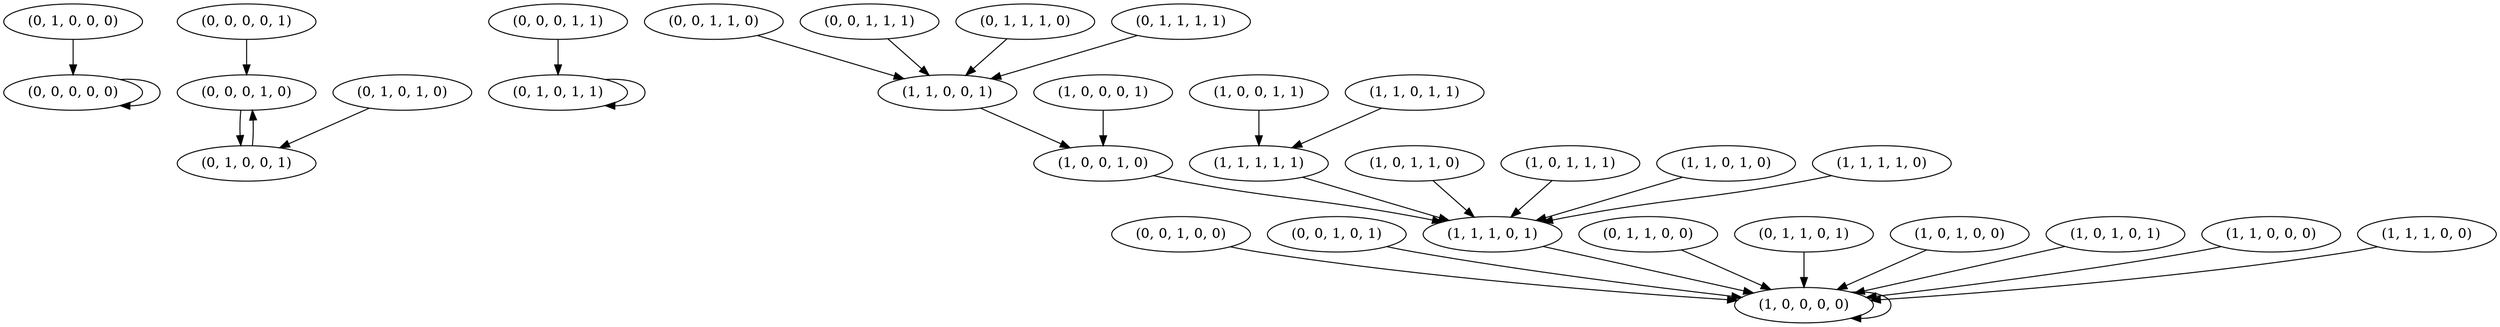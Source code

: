 // NKModel Graph
digraph {
	"(0, 0, 0, 0, 0)"
	"(0, 0, 0, 0, 0)" -> "(0, 0, 0, 0, 0)"
	"(0, 0, 0, 0, 1)"
	"(0, 0, 0, 0, 1)" -> "(0, 0, 0, 1, 0)"
	"(0, 0, 0, 1, 0)" -> "(0, 1, 0, 0, 1)"
	"(0, 1, 0, 0, 1)" -> "(0, 0, 0, 1, 0)"
	"(0, 0, 0, 1, 1)"
	"(0, 0, 0, 1, 1)" -> "(0, 1, 0, 1, 1)"
	"(0, 1, 0, 1, 1)" -> "(0, 1, 0, 1, 1)"
	"(0, 0, 1, 0, 0)"
	"(0, 0, 1, 0, 0)" -> "(1, 0, 0, 0, 0)"
	"(1, 0, 0, 0, 0)" -> "(1, 0, 0, 0, 0)"
	"(0, 0, 1, 0, 1)"
	"(0, 0, 1, 0, 1)" -> "(1, 0, 0, 0, 0)"
	"(0, 0, 1, 1, 0)"
	"(0, 0, 1, 1, 0)" -> "(1, 1, 0, 0, 1)"
	"(1, 1, 0, 0, 1)" -> "(1, 0, 0, 1, 0)"
	"(1, 0, 0, 1, 0)" -> "(1, 1, 1, 0, 1)"
	"(1, 1, 1, 0, 1)" -> "(1, 0, 0, 0, 0)"
	"(0, 0, 1, 1, 1)"
	"(0, 0, 1, 1, 1)" -> "(1, 1, 0, 0, 1)"
	"(0, 1, 0, 0, 0)"
	"(0, 1, 0, 0, 0)" -> "(0, 0, 0, 0, 0)"
	"(0, 1, 0, 1, 0)"
	"(0, 1, 0, 1, 0)" -> "(0, 1, 0, 0, 1)"
	"(0, 1, 1, 0, 0)"
	"(0, 1, 1, 0, 0)" -> "(1, 0, 0, 0, 0)"
	"(0, 1, 1, 0, 1)"
	"(0, 1, 1, 0, 1)" -> "(1, 0, 0, 0, 0)"
	"(0, 1, 1, 1, 0)"
	"(0, 1, 1, 1, 0)" -> "(1, 1, 0, 0, 1)"
	"(0, 1, 1, 1, 1)"
	"(0, 1, 1, 1, 1)" -> "(1, 1, 0, 0, 1)"
	"(1, 0, 0, 0, 1)"
	"(1, 0, 0, 0, 1)" -> "(1, 0, 0, 1, 0)"
	"(1, 0, 0, 1, 1)"
	"(1, 0, 0, 1, 1)" -> "(1, 1, 1, 1, 1)"
	"(1, 1, 1, 1, 1)" -> "(1, 1, 1, 0, 1)"
	"(1, 0, 1, 0, 0)"
	"(1, 0, 1, 0, 0)" -> "(1, 0, 0, 0, 0)"
	"(1, 0, 1, 0, 1)"
	"(1, 0, 1, 0, 1)" -> "(1, 0, 0, 0, 0)"
	"(1, 0, 1, 1, 0)"
	"(1, 0, 1, 1, 0)" -> "(1, 1, 1, 0, 1)"
	"(1, 0, 1, 1, 1)"
	"(1, 0, 1, 1, 1)" -> "(1, 1, 1, 0, 1)"
	"(1, 1, 0, 0, 0)"
	"(1, 1, 0, 0, 0)" -> "(1, 0, 0, 0, 0)"
	"(1, 1, 0, 1, 0)"
	"(1, 1, 0, 1, 0)" -> "(1, 1, 1, 0, 1)"
	"(1, 1, 0, 1, 1)"
	"(1, 1, 0, 1, 1)" -> "(1, 1, 1, 1, 1)"
	"(1, 1, 1, 0, 0)"
	"(1, 1, 1, 0, 0)" -> "(1, 0, 0, 0, 0)"
	"(1, 1, 1, 1, 0)"
	"(1, 1, 1, 1, 0)" -> "(1, 1, 1, 0, 1)"
}
